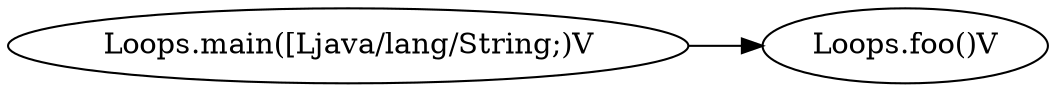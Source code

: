 digraph graphname {
rankdir="LR";
120 [label="Loops.main([Ljava/lang/String;)V"]
139 [label="Loops.foo()V"]
120 -> 139
}
